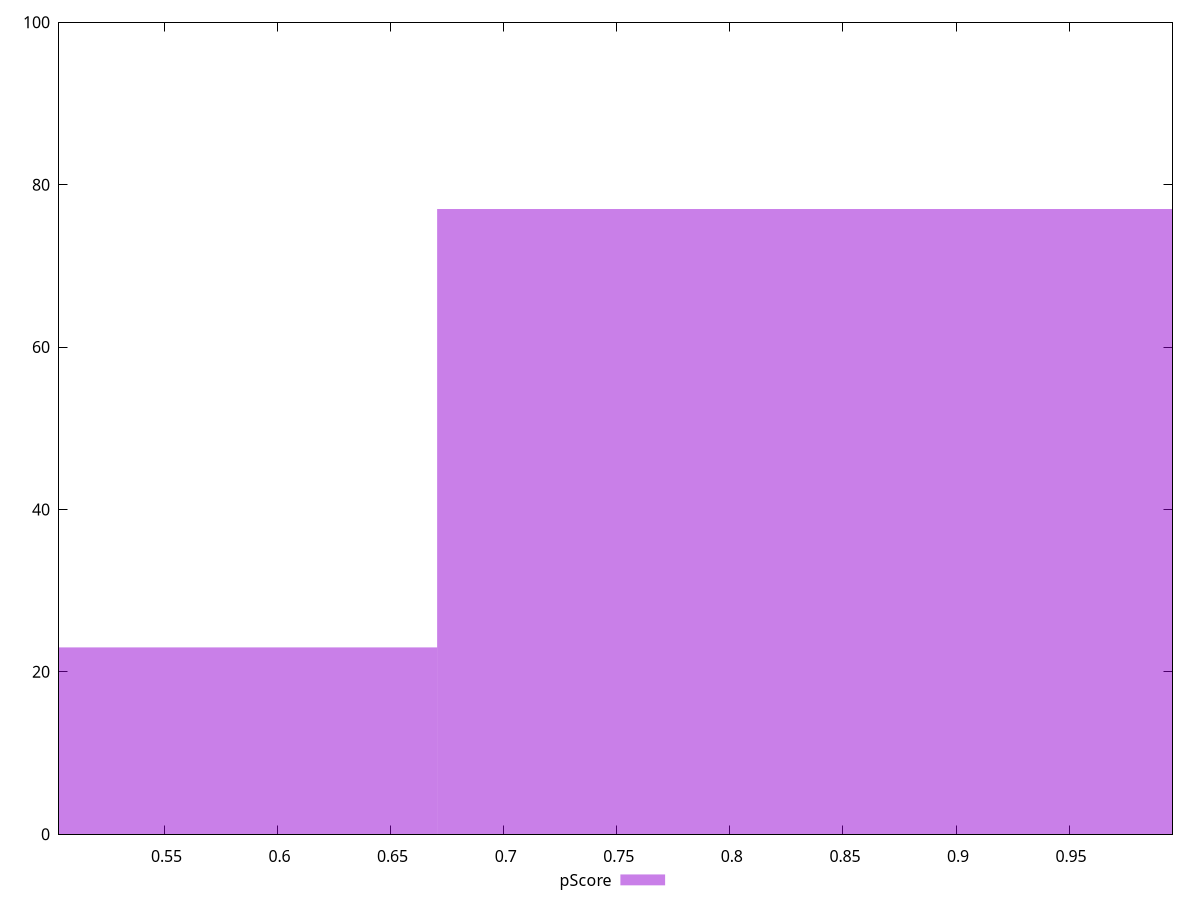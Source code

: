 reset

$pScore <<EOF
0.8941133183270006 77
0.4470566591635003 23
EOF

set key outside below
set boxwidth 0.4470566591635003
set xrange [0.5034081954649159:0.9957059594908914]
set yrange [0:100]
set trange [0:100]
set style fill transparent solid 0.5 noborder
set terminal svg size 640, 490 enhanced background rgb 'white'
set output "report_00019_2021-02-10T18-14-37.922Z//first-cpu-idle/samples/pages+cached+noadtech/pScore/histogram.svg"

plot $pScore title "pScore" with boxes

reset
